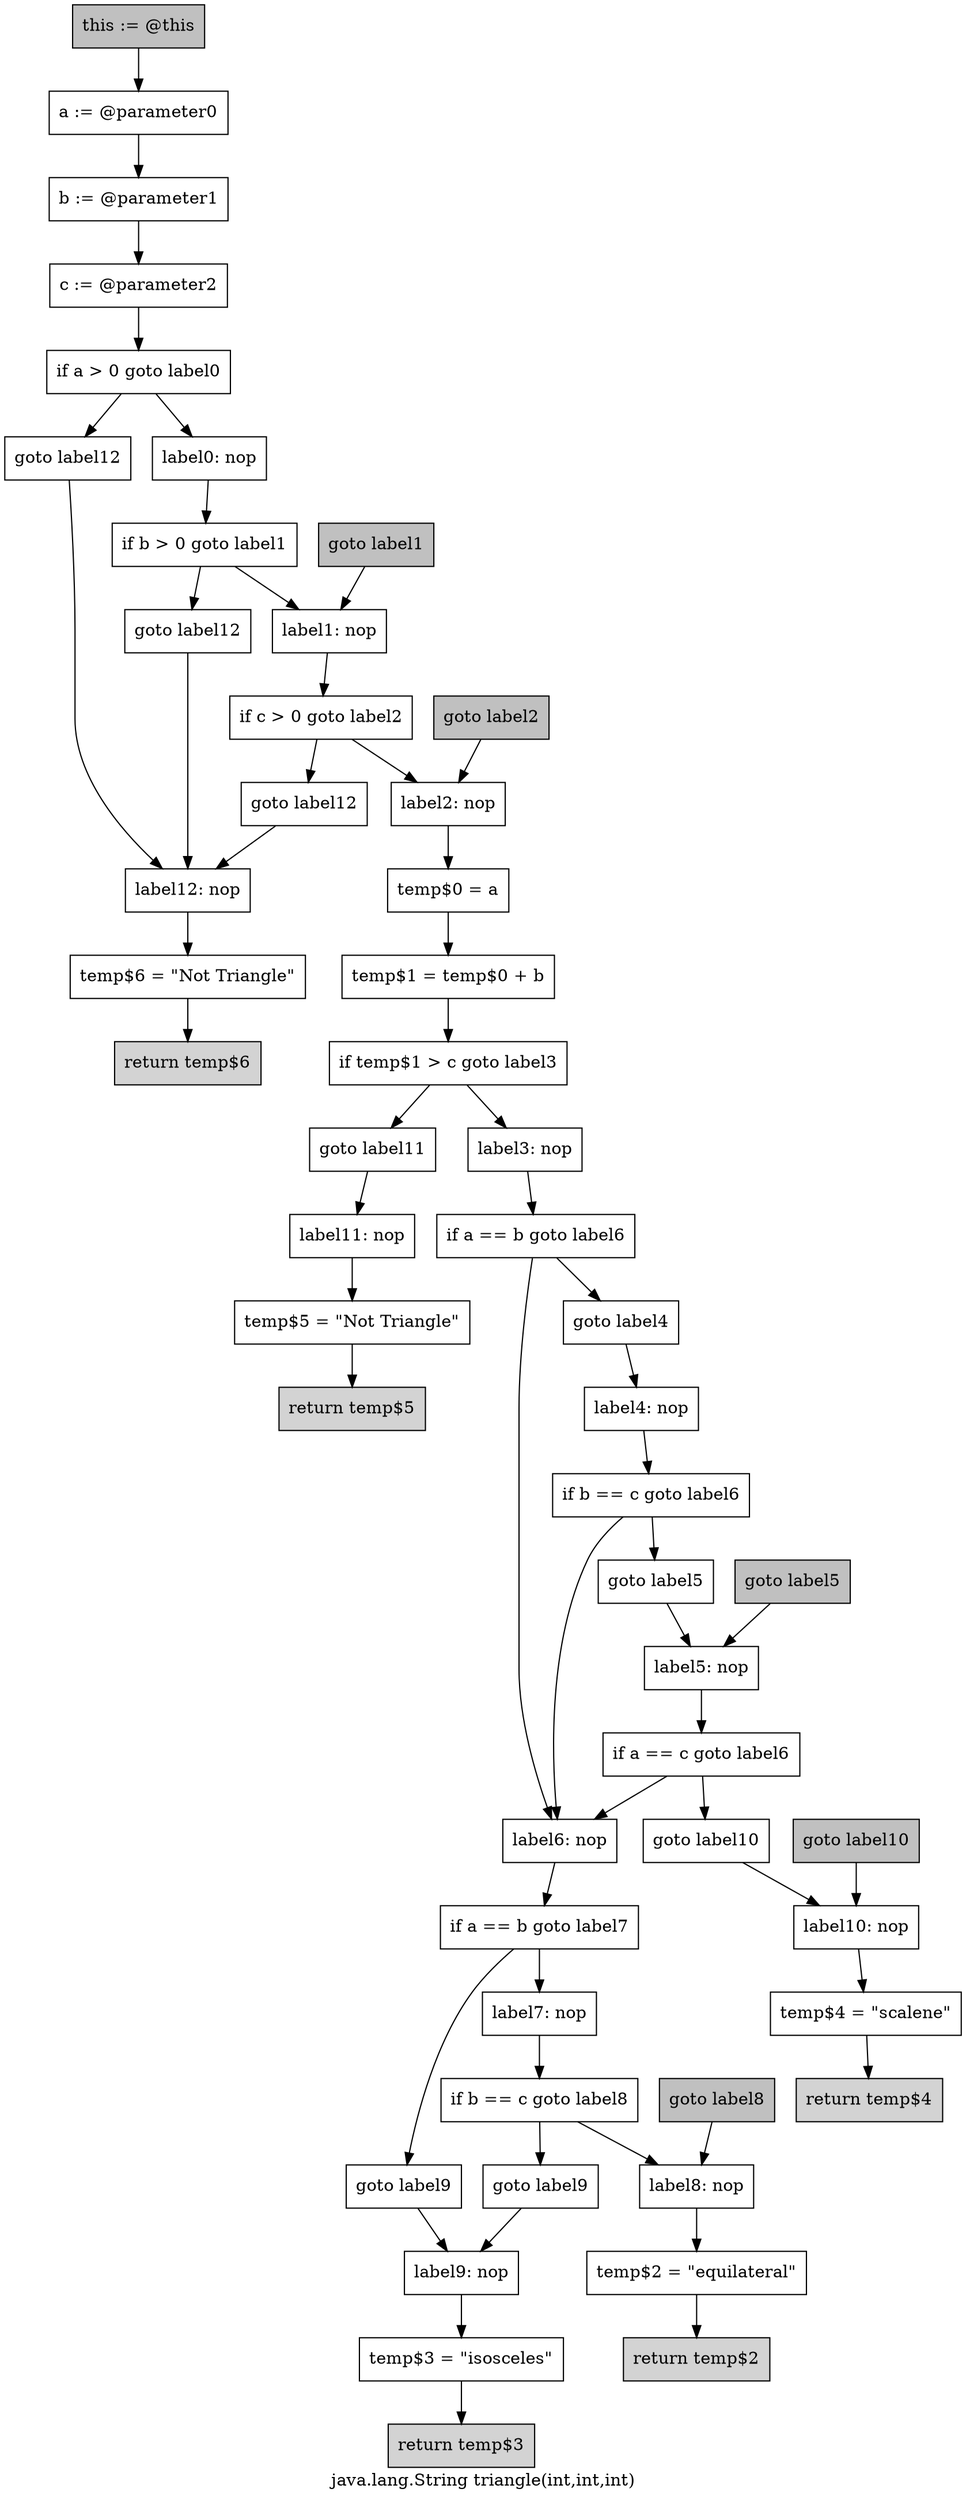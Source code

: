 digraph "java.lang.String triangle(int,int,int)" {
    label="java.lang.String triangle(int,int,int)";
    node [shape=box];
    "0" [style=filled,fillcolor=gray,label="this := @this",];
    "1" [label="a := @parameter0",];
    "0"->"1";
    "2" [label="b := @parameter1",];
    "1"->"2";
    "3" [label="c := @parameter2",];
    "2"->"3";
    "4" [label="if a > 0 goto label0",];
    "3"->"4";
    "5" [label="goto label12",];
    "4"->"5";
    "6" [label="label0: nop",];
    "4"->"6";
    "49" [label="label12: nop",];
    "5"->"49";
    "7" [label="if b > 0 goto label1",];
    "6"->"7";
    "8" [label="goto label12",];
    "7"->"8";
    "10" [label="label1: nop",];
    "7"->"10";
    "8"->"49";
    "9" [style=filled,fillcolor=gray,label="goto label1",];
    "9"->"10";
    "11" [label="if c > 0 goto label2",];
    "10"->"11";
    "12" [label="goto label12",];
    "11"->"12";
    "14" [label="label2: nop",];
    "11"->"14";
    "12"->"49";
    "13" [style=filled,fillcolor=gray,label="goto label2",];
    "13"->"14";
    "15" [label="temp$0 = a",];
    "14"->"15";
    "16" [label="temp$1 = temp$0 + b",];
    "15"->"16";
    "17" [label="if temp$1 > c goto label3",];
    "16"->"17";
    "18" [label="goto label11",];
    "17"->"18";
    "19" [label="label3: nop",];
    "17"->"19";
    "46" [label="label11: nop",];
    "18"->"46";
    "20" [label="if a == b goto label6",];
    "19"->"20";
    "21" [label="goto label4",];
    "20"->"21";
    "30" [label="label6: nop",];
    "20"->"30";
    "22" [label="label4: nop",];
    "21"->"22";
    "23" [label="if b == c goto label6",];
    "22"->"23";
    "24" [label="goto label5",];
    "23"->"24";
    "23"->"30";
    "26" [label="label5: nop",];
    "24"->"26";
    "25" [style=filled,fillcolor=gray,label="goto label5",];
    "25"->"26";
    "27" [label="if a == c goto label6",];
    "26"->"27";
    "28" [label="goto label10",];
    "27"->"28";
    "27"->"30";
    "43" [label="label10: nop",];
    "28"->"43";
    "29" [style=filled,fillcolor=gray,label="goto label10",];
    "29"->"43";
    "31" [label="if a == b goto label7",];
    "30"->"31";
    "32" [label="goto label9",];
    "31"->"32";
    "33" [label="label7: nop",];
    "31"->"33";
    "40" [label="label9: nop",];
    "32"->"40";
    "34" [label="if b == c goto label8",];
    "33"->"34";
    "35" [label="goto label9",];
    "34"->"35";
    "37" [label="label8: nop",];
    "34"->"37";
    "35"->"40";
    "36" [style=filled,fillcolor=gray,label="goto label8",];
    "36"->"37";
    "38" [label="temp$2 = \"equilateral\"",];
    "37"->"38";
    "39" [style=filled,fillcolor=lightgray,label="return temp$2",];
    "38"->"39";
    "41" [label="temp$3 = \"isosceles\"",];
    "40"->"41";
    "42" [style=filled,fillcolor=lightgray,label="return temp$3",];
    "41"->"42";
    "44" [label="temp$4 = \"scalene\"",];
    "43"->"44";
    "45" [style=filled,fillcolor=lightgray,label="return temp$4",];
    "44"->"45";
    "47" [label="temp$5 = \"Not Triangle\"",];
    "46"->"47";
    "48" [style=filled,fillcolor=lightgray,label="return temp$5",];
    "47"->"48";
    "50" [label="temp$6 = \"Not Triangle\"",];
    "49"->"50";
    "51" [style=filled,fillcolor=lightgray,label="return temp$6",];
    "50"->"51";
}
